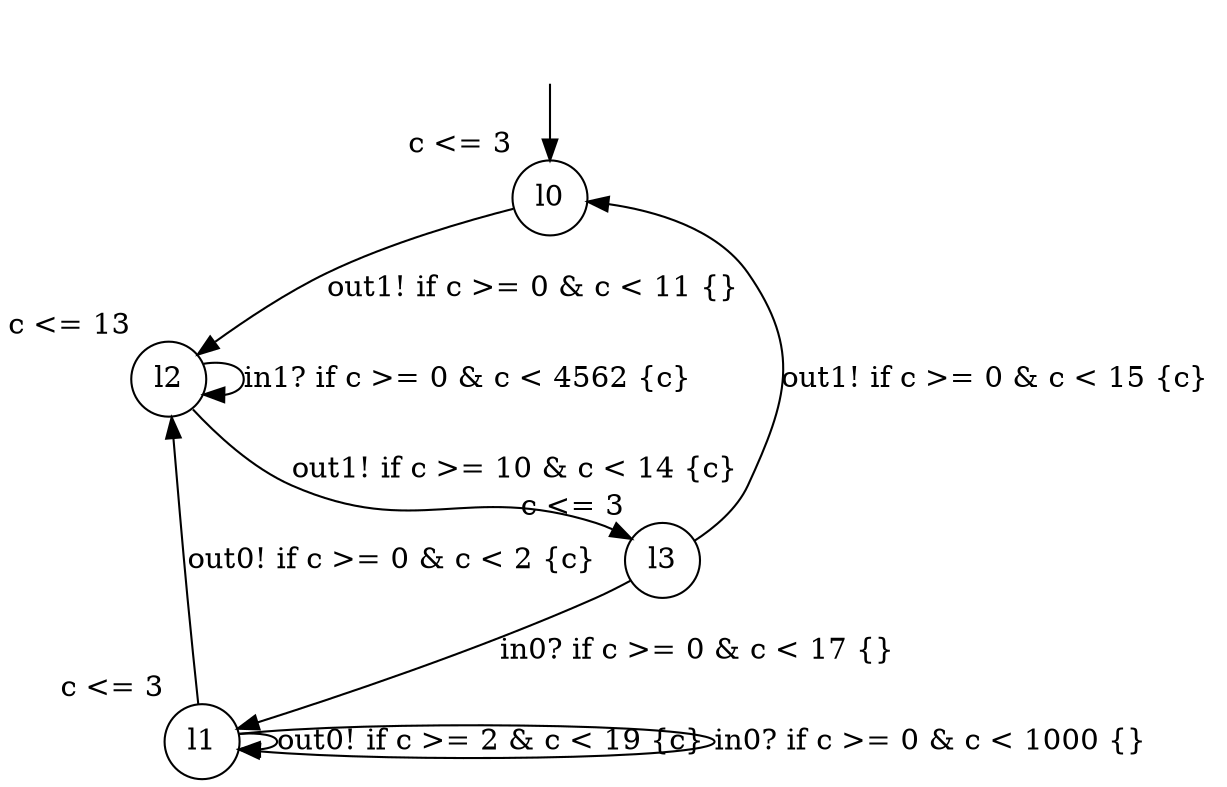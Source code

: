 digraph g {
__start0 [label="" shape="none"];
l0 [shape="circle" margin=0 label="l0", xlabel="c <= 3"];
l1 [shape="circle" margin=0 label="l1", xlabel="c <= 3"];
l2 [shape="circle" margin=0 label="l2", xlabel="c <= 13"];
l3 [shape="circle" margin=0 label="l3", xlabel="c <= 3"];
l0 -> l2 [label="out1! if c >= 0 & c < 11 {} "];
l1 -> l1 [label="out0! if c >= 2 & c < 19 {c} "];
l1 -> l2 [label="out0! if c >= 0 & c < 2 {c} "];
l1 -> l1 [label="in0? if c >= 0 & c < 1000 {} "];
l2 -> l2 [label="in1? if c >= 0 & c < 4562 {c} "];
l2 -> l3 [label="out1! if c >= 10 & c < 14 {c} "];
l3 -> l1 [label="in0? if c >= 0 & c < 17 {} "];
l3 -> l0 [label="out1! if c >= 0 & c < 15 {c} "];
__start0 -> l0;
}
